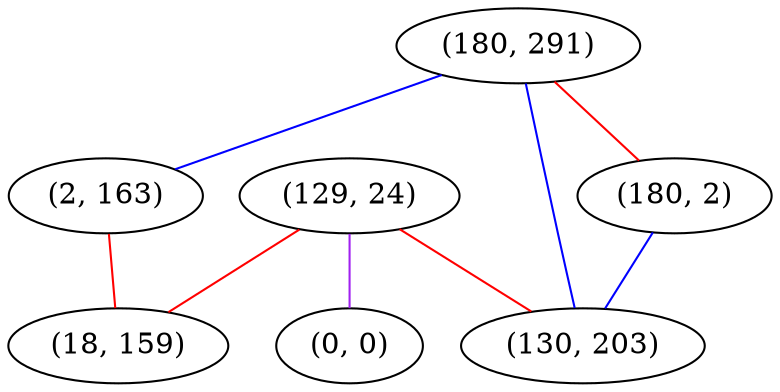 graph "" {
"(129, 24)";
"(0, 0)";
"(180, 291)";
"(180, 2)";
"(130, 203)";
"(2, 163)";
"(18, 159)";
"(129, 24)" -- "(18, 159)"  [color=red, key=0, weight=1];
"(129, 24)" -- "(0, 0)"  [color=purple, key=0, weight=4];
"(129, 24)" -- "(130, 203)"  [color=red, key=0, weight=1];
"(180, 291)" -- "(180, 2)"  [color=red, key=0, weight=1];
"(180, 291)" -- "(2, 163)"  [color=blue, key=0, weight=3];
"(180, 291)" -- "(130, 203)"  [color=blue, key=0, weight=3];
"(180, 2)" -- "(130, 203)"  [color=blue, key=0, weight=3];
"(2, 163)" -- "(18, 159)"  [color=red, key=0, weight=1];
}
